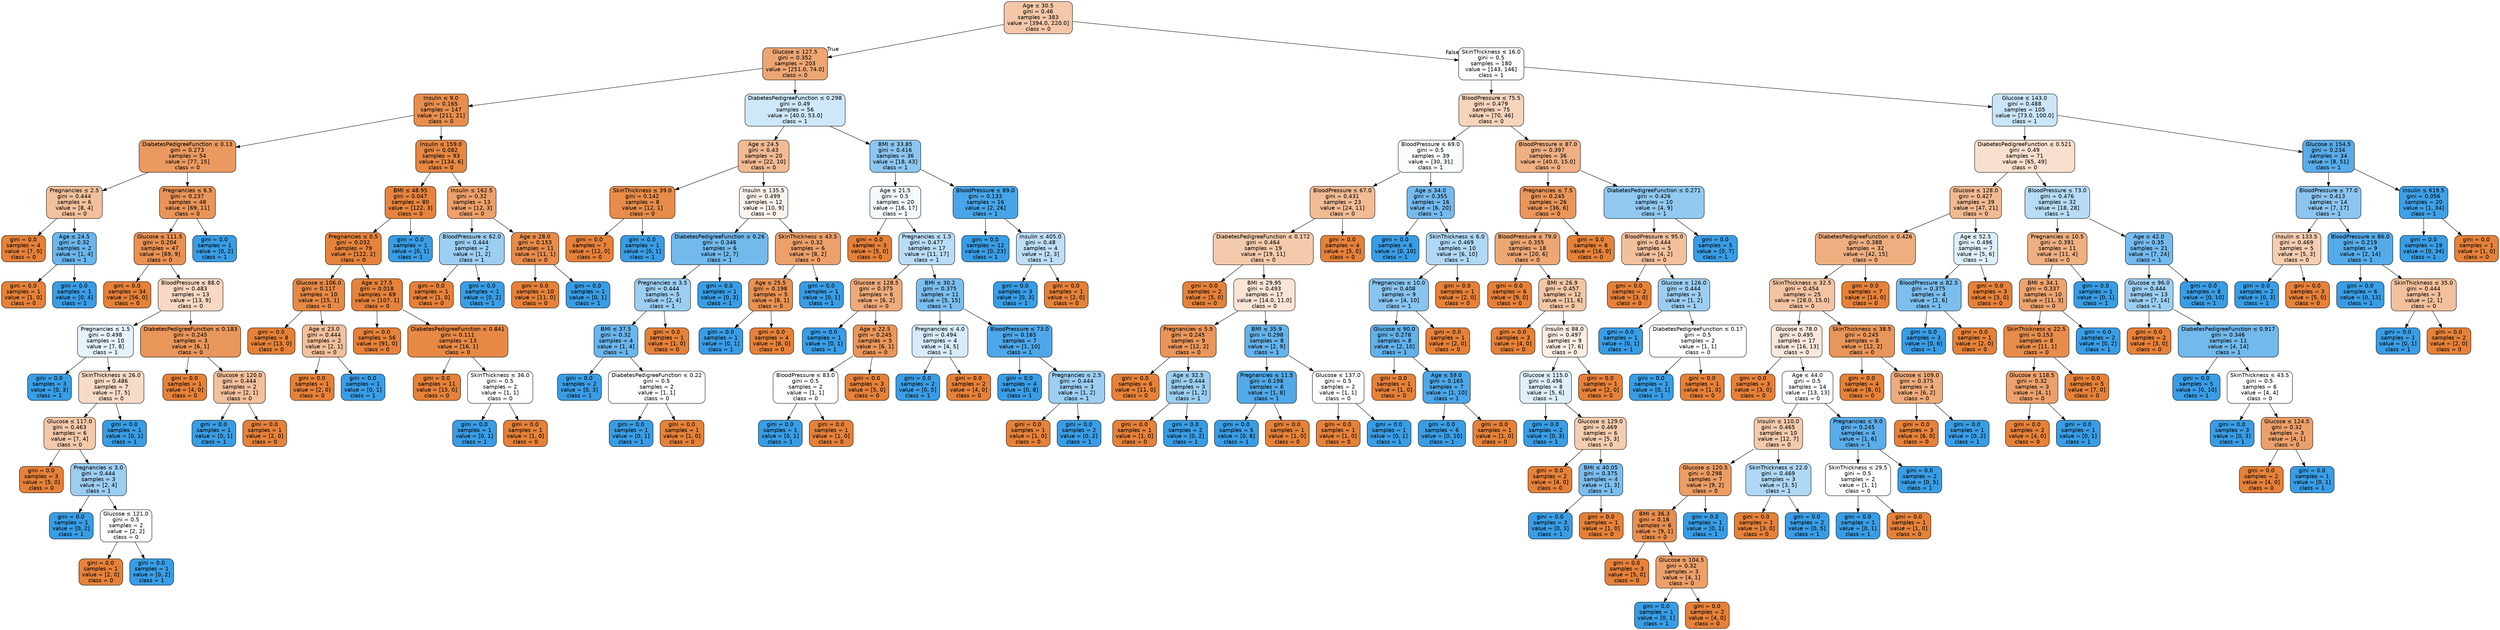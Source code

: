 digraph Tree {
node [shape=box, style="filled, rounded", color="black", fontname="helvetica"] ;
edge [fontname="helvetica"] ;
0 [label=<Age &le; 30.5<br/>gini = 0.46<br/>samples = 383<br/>value = [394.0, 220.0]<br/>class = 0>, fillcolor="#f4c7a8"] ;
1 [label=<Glucose &le; 127.5<br/>gini = 0.352<br/>samples = 203<br/>value = [251.0, 74.0]<br/>class = 0>, fillcolor="#eda673"] ;
0 -> 1 [labeldistance=2.5, labelangle=45, headlabel="True"] ;
2 [label=<Insulin &le; 9.0<br/>gini = 0.165<br/>samples = 147<br/>value = [211, 21]<br/>class = 0>, fillcolor="#e88e4d"] ;
1 -> 2 ;
3 [label=<DiabetesPedigreeFunction &le; 0.13<br/>gini = 0.273<br/>samples = 54<br/>value = [77, 15]<br/>class = 0>, fillcolor="#ea9a60"] ;
2 -> 3 ;
4 [label=<Pregnancies &le; 2.5<br/>gini = 0.444<br/>samples = 6<br/>value = [8, 4]<br/>class = 0>, fillcolor="#f2c09c"] ;
3 -> 4 ;
5 [label=<gini = 0.0<br/>samples = 4<br/>value = [7, 0]<br/>class = 0>, fillcolor="#e58139"] ;
4 -> 5 ;
6 [label=<Age &le; 24.5<br/>gini = 0.32<br/>samples = 2<br/>value = [1, 4]<br/>class = 1>, fillcolor="#6ab6ec"] ;
4 -> 6 ;
7 [label=<gini = 0.0<br/>samples = 1<br/>value = [1, 0]<br/>class = 0>, fillcolor="#e58139"] ;
6 -> 7 ;
8 [label=<gini = 0.0<br/>samples = 1<br/>value = [0, 4]<br/>class = 1>, fillcolor="#399de5"] ;
6 -> 8 ;
9 [label=<Pregnancies &le; 6.5<br/>gini = 0.237<br/>samples = 48<br/>value = [69, 11]<br/>class = 0>, fillcolor="#e99559"] ;
3 -> 9 ;
10 [label=<Glucose &le; 111.5<br/>gini = 0.204<br/>samples = 47<br/>value = [69, 9]<br/>class = 0>, fillcolor="#e89153"] ;
9 -> 10 ;
11 [label=<gini = 0.0<br/>samples = 34<br/>value = [56, 0]<br/>class = 0>, fillcolor="#e58139"] ;
10 -> 11 ;
12 [label=<BloodPressure &le; 88.0<br/>gini = 0.483<br/>samples = 13<br/>value = [13, 9]<br/>class = 0>, fillcolor="#f7d8c2"] ;
10 -> 12 ;
13 [label=<Pregnancies &le; 1.5<br/>gini = 0.498<br/>samples = 10<br/>value = [7, 8]<br/>class = 1>, fillcolor="#e6f3fc"] ;
12 -> 13 ;
14 [label=<gini = 0.0<br/>samples = 3<br/>value = [0, 3]<br/>class = 1>, fillcolor="#399de5"] ;
13 -> 14 ;
15 [label=<SkinThickness &le; 26.0<br/>gini = 0.486<br/>samples = 7<br/>value = [7, 5]<br/>class = 0>, fillcolor="#f8dbc6"] ;
13 -> 15 ;
16 [label=<Glucose &le; 117.0<br/>gini = 0.463<br/>samples = 6<br/>value = [7, 4]<br/>class = 0>, fillcolor="#f4c9aa"] ;
15 -> 16 ;
17 [label=<gini = 0.0<br/>samples = 3<br/>value = [5, 0]<br/>class = 0>, fillcolor="#e58139"] ;
16 -> 17 ;
18 [label=<Pregnancies &le; 3.0<br/>gini = 0.444<br/>samples = 3<br/>value = [2, 4]<br/>class = 1>, fillcolor="#9ccef2"] ;
16 -> 18 ;
19 [label=<gini = 0.0<br/>samples = 1<br/>value = [0, 2]<br/>class = 1>, fillcolor="#399de5"] ;
18 -> 19 ;
20 [label=<Glucose &le; 121.0<br/>gini = 0.5<br/>samples = 2<br/>value = [2, 2]<br/>class = 0>, fillcolor="#ffffff"] ;
18 -> 20 ;
21 [label=<gini = 0.0<br/>samples = 1<br/>value = [2, 0]<br/>class = 0>, fillcolor="#e58139"] ;
20 -> 21 ;
22 [label=<gini = 0.0<br/>samples = 1<br/>value = [0, 2]<br/>class = 1>, fillcolor="#399de5"] ;
20 -> 22 ;
23 [label=<gini = 0.0<br/>samples = 1<br/>value = [0, 1]<br/>class = 1>, fillcolor="#399de5"] ;
15 -> 23 ;
24 [label=<DiabetesPedigreeFunction &le; 0.183<br/>gini = 0.245<br/>samples = 3<br/>value = [6, 1]<br/>class = 0>, fillcolor="#e9965a"] ;
12 -> 24 ;
25 [label=<gini = 0.0<br/>samples = 1<br/>value = [4, 0]<br/>class = 0>, fillcolor="#e58139"] ;
24 -> 25 ;
26 [label=<Glucose &le; 120.0<br/>gini = 0.444<br/>samples = 2<br/>value = [2, 1]<br/>class = 0>, fillcolor="#f2c09c"] ;
24 -> 26 ;
27 [label=<gini = 0.0<br/>samples = 1<br/>value = [0, 1]<br/>class = 1>, fillcolor="#399de5"] ;
26 -> 27 ;
28 [label=<gini = 0.0<br/>samples = 1<br/>value = [2, 0]<br/>class = 0>, fillcolor="#e58139"] ;
26 -> 28 ;
29 [label=<gini = 0.0<br/>samples = 1<br/>value = [0, 2]<br/>class = 1>, fillcolor="#399de5"] ;
9 -> 29 ;
30 [label=<Insulin &le; 159.0<br/>gini = 0.082<br/>samples = 93<br/>value = [134, 6]<br/>class = 0>, fillcolor="#e68742"] ;
2 -> 30 ;
31 [label=<BMI &le; 48.95<br/>gini = 0.047<br/>samples = 80<br/>value = [122, 3]<br/>class = 0>, fillcolor="#e6843e"] ;
30 -> 31 ;
32 [label=<Pregnancies &le; 0.5<br/>gini = 0.032<br/>samples = 79<br/>value = [122, 2]<br/>class = 0>, fillcolor="#e5833c"] ;
31 -> 32 ;
33 [label=<Glucose &le; 106.0<br/>gini = 0.117<br/>samples = 10<br/>value = [15, 1]<br/>class = 0>, fillcolor="#e78946"] ;
32 -> 33 ;
34 [label=<gini = 0.0<br/>samples = 8<br/>value = [13, 0]<br/>class = 0>, fillcolor="#e58139"] ;
33 -> 34 ;
35 [label=<Age &le; 23.0<br/>gini = 0.444<br/>samples = 2<br/>value = [2, 1]<br/>class = 0>, fillcolor="#f2c09c"] ;
33 -> 35 ;
36 [label=<gini = 0.0<br/>samples = 1<br/>value = [2, 0]<br/>class = 0>, fillcolor="#e58139"] ;
35 -> 36 ;
37 [label=<gini = 0.0<br/>samples = 1<br/>value = [0, 1]<br/>class = 1>, fillcolor="#399de5"] ;
35 -> 37 ;
38 [label=<Age &le; 27.5<br/>gini = 0.018<br/>samples = 69<br/>value = [107, 1]<br/>class = 0>, fillcolor="#e5823b"] ;
32 -> 38 ;
39 [label=<gini = 0.0<br/>samples = 56<br/>value = [91, 0]<br/>class = 0>, fillcolor="#e58139"] ;
38 -> 39 ;
40 [label=<DiabetesPedigreeFunction &le; 0.841<br/>gini = 0.111<br/>samples = 13<br/>value = [16, 1]<br/>class = 0>, fillcolor="#e78945"] ;
38 -> 40 ;
41 [label=<gini = 0.0<br/>samples = 11<br/>value = [15, 0]<br/>class = 0>, fillcolor="#e58139"] ;
40 -> 41 ;
42 [label=<SkinThickness &le; 36.0<br/>gini = 0.5<br/>samples = 2<br/>value = [1, 1]<br/>class = 0>, fillcolor="#ffffff"] ;
40 -> 42 ;
43 [label=<gini = 0.0<br/>samples = 1<br/>value = [0, 1]<br/>class = 1>, fillcolor="#399de5"] ;
42 -> 43 ;
44 [label=<gini = 0.0<br/>samples = 1<br/>value = [1, 0]<br/>class = 0>, fillcolor="#e58139"] ;
42 -> 44 ;
45 [label=<gini = 0.0<br/>samples = 1<br/>value = [0, 1]<br/>class = 1>, fillcolor="#399de5"] ;
31 -> 45 ;
46 [label=<Insulin &le; 162.5<br/>gini = 0.32<br/>samples = 13<br/>value = [12, 3]<br/>class = 0>, fillcolor="#eca06a"] ;
30 -> 46 ;
47 [label=<BloodPressure &le; 62.0<br/>gini = 0.444<br/>samples = 2<br/>value = [1, 2]<br/>class = 1>, fillcolor="#9ccef2"] ;
46 -> 47 ;
48 [label=<gini = 0.0<br/>samples = 1<br/>value = [1, 0]<br/>class = 0>, fillcolor="#e58139"] ;
47 -> 48 ;
49 [label=<gini = 0.0<br/>samples = 1<br/>value = [0, 2]<br/>class = 1>, fillcolor="#399de5"] ;
47 -> 49 ;
50 [label=<Age &le; 28.0<br/>gini = 0.153<br/>samples = 11<br/>value = [11, 1]<br/>class = 0>, fillcolor="#e78c4b"] ;
46 -> 50 ;
51 [label=<gini = 0.0<br/>samples = 10<br/>value = [11, 0]<br/>class = 0>, fillcolor="#e58139"] ;
50 -> 51 ;
52 [label=<gini = 0.0<br/>samples = 1<br/>value = [0, 1]<br/>class = 1>, fillcolor="#399de5"] ;
50 -> 52 ;
53 [label=<DiabetesPedigreeFunction &le; 0.298<br/>gini = 0.49<br/>samples = 56<br/>value = [40.0, 53.0]<br/>class = 1>, fillcolor="#cee7f9"] ;
1 -> 53 ;
54 [label=<Age &le; 24.5<br/>gini = 0.43<br/>samples = 20<br/>value = [22, 10]<br/>class = 0>, fillcolor="#f1ba93"] ;
53 -> 54 ;
55 [label=<SkinThickness &le; 39.0<br/>gini = 0.142<br/>samples = 8<br/>value = [12, 1]<br/>class = 0>, fillcolor="#e78c49"] ;
54 -> 55 ;
56 [label=<gini = 0.0<br/>samples = 7<br/>value = [12, 0]<br/>class = 0>, fillcolor="#e58139"] ;
55 -> 56 ;
57 [label=<gini = 0.0<br/>samples = 1<br/>value = [0, 1]<br/>class = 1>, fillcolor="#399de5"] ;
55 -> 57 ;
58 [label=<Insulin &le; 135.5<br/>gini = 0.499<br/>samples = 12<br/>value = [10, 9]<br/>class = 0>, fillcolor="#fcf2eb"] ;
54 -> 58 ;
59 [label=<DiabetesPedigreeFunction &le; 0.26<br/>gini = 0.346<br/>samples = 6<br/>value = [2, 7]<br/>class = 1>, fillcolor="#72b9ec"] ;
58 -> 59 ;
60 [label=<Pregnancies &le; 3.5<br/>gini = 0.444<br/>samples = 5<br/>value = [2, 4]<br/>class = 1>, fillcolor="#9ccef2"] ;
59 -> 60 ;
61 [label=<BMI &le; 37.5<br/>gini = 0.32<br/>samples = 4<br/>value = [1, 4]<br/>class = 1>, fillcolor="#6ab6ec"] ;
60 -> 61 ;
62 [label=<gini = 0.0<br/>samples = 2<br/>value = [0, 3]<br/>class = 1>, fillcolor="#399de5"] ;
61 -> 62 ;
63 [label=<DiabetesPedigreeFunction &le; 0.22<br/>gini = 0.5<br/>samples = 2<br/>value = [1, 1]<br/>class = 0>, fillcolor="#ffffff"] ;
61 -> 63 ;
64 [label=<gini = 0.0<br/>samples = 1<br/>value = [0, 1]<br/>class = 1>, fillcolor="#399de5"] ;
63 -> 64 ;
65 [label=<gini = 0.0<br/>samples = 1<br/>value = [1, 0]<br/>class = 0>, fillcolor="#e58139"] ;
63 -> 65 ;
66 [label=<gini = 0.0<br/>samples = 1<br/>value = [1, 0]<br/>class = 0>, fillcolor="#e58139"] ;
60 -> 66 ;
67 [label=<gini = 0.0<br/>samples = 1<br/>value = [0, 3]<br/>class = 1>, fillcolor="#399de5"] ;
59 -> 67 ;
68 [label=<SkinThickness &le; 43.5<br/>gini = 0.32<br/>samples = 6<br/>value = [8, 2]<br/>class = 0>, fillcolor="#eca06a"] ;
58 -> 68 ;
69 [label=<Age &le; 25.5<br/>gini = 0.198<br/>samples = 5<br/>value = [8, 1]<br/>class = 0>, fillcolor="#e89152"] ;
68 -> 69 ;
70 [label=<gini = 0.0<br/>samples = 1<br/>value = [0, 1]<br/>class = 1>, fillcolor="#399de5"] ;
69 -> 70 ;
71 [label=<gini = 0.0<br/>samples = 4<br/>value = [8, 0]<br/>class = 0>, fillcolor="#e58139"] ;
69 -> 71 ;
72 [label=<gini = 0.0<br/>samples = 1<br/>value = [0, 1]<br/>class = 1>, fillcolor="#399de5"] ;
68 -> 72 ;
73 [label=<BMI &le; 33.85<br/>gini = 0.416<br/>samples = 36<br/>value = [18, 43]<br/>class = 1>, fillcolor="#8cc6f0"] ;
53 -> 73 ;
74 [label=<Age &le; 21.5<br/>gini = 0.5<br/>samples = 20<br/>value = [16, 17]<br/>class = 1>, fillcolor="#f3f9fd"] ;
73 -> 74 ;
75 [label=<gini = 0.0<br/>samples = 3<br/>value = [5, 0]<br/>class = 0>, fillcolor="#e58139"] ;
74 -> 75 ;
76 [label=<Pregnancies &le; 1.5<br/>gini = 0.477<br/>samples = 17<br/>value = [11, 17]<br/>class = 1>, fillcolor="#b9dcf6"] ;
74 -> 76 ;
77 [label=<Glucose &le; 128.5<br/>gini = 0.375<br/>samples = 6<br/>value = [6, 2]<br/>class = 0>, fillcolor="#eeab7b"] ;
76 -> 77 ;
78 [label=<gini = 0.0<br/>samples = 1<br/>value = [0, 1]<br/>class = 1>, fillcolor="#399de5"] ;
77 -> 78 ;
79 [label=<Age &le; 22.5<br/>gini = 0.245<br/>samples = 5<br/>value = [6, 1]<br/>class = 0>, fillcolor="#e9965a"] ;
77 -> 79 ;
80 [label=<BloodPressure &le; 83.0<br/>gini = 0.5<br/>samples = 2<br/>value = [1, 1]<br/>class = 0>, fillcolor="#ffffff"] ;
79 -> 80 ;
81 [label=<gini = 0.0<br/>samples = 1<br/>value = [0, 1]<br/>class = 1>, fillcolor="#399de5"] ;
80 -> 81 ;
82 [label=<gini = 0.0<br/>samples = 1<br/>value = [1, 0]<br/>class = 0>, fillcolor="#e58139"] ;
80 -> 82 ;
83 [label=<gini = 0.0<br/>samples = 3<br/>value = [5, 0]<br/>class = 0>, fillcolor="#e58139"] ;
79 -> 83 ;
84 [label=<BMI &le; 30.2<br/>gini = 0.375<br/>samples = 11<br/>value = [5, 15]<br/>class = 1>, fillcolor="#7bbeee"] ;
76 -> 84 ;
85 [label=<Pregnancies &le; 4.0<br/>gini = 0.494<br/>samples = 4<br/>value = [4, 5]<br/>class = 1>, fillcolor="#d7ebfa"] ;
84 -> 85 ;
86 [label=<gini = 0.0<br/>samples = 2<br/>value = [0, 5]<br/>class = 1>, fillcolor="#399de5"] ;
85 -> 86 ;
87 [label=<gini = 0.0<br/>samples = 2<br/>value = [4, 0]<br/>class = 0>, fillcolor="#e58139"] ;
85 -> 87 ;
88 [label=<BloodPressure &le; 73.0<br/>gini = 0.165<br/>samples = 7<br/>value = [1, 10]<br/>class = 1>, fillcolor="#4da7e8"] ;
84 -> 88 ;
89 [label=<gini = 0.0<br/>samples = 4<br/>value = [0, 8]<br/>class = 1>, fillcolor="#399de5"] ;
88 -> 89 ;
90 [label=<Pregnancies &le; 2.5<br/>gini = 0.444<br/>samples = 3<br/>value = [1, 2]<br/>class = 1>, fillcolor="#9ccef2"] ;
88 -> 90 ;
91 [label=<gini = 0.0<br/>samples = 1<br/>value = [1, 0]<br/>class = 0>, fillcolor="#e58139"] ;
90 -> 91 ;
92 [label=<gini = 0.0<br/>samples = 2<br/>value = [0, 2]<br/>class = 1>, fillcolor="#399de5"] ;
90 -> 92 ;
93 [label=<BloodPressure &le; 89.0<br/>gini = 0.133<br/>samples = 16<br/>value = [2, 26]<br/>class = 1>, fillcolor="#48a5e7"] ;
73 -> 93 ;
94 [label=<gini = 0.0<br/>samples = 12<br/>value = [0, 23]<br/>class = 1>, fillcolor="#399de5"] ;
93 -> 94 ;
95 [label=<Insulin &le; 405.0<br/>gini = 0.48<br/>samples = 4<br/>value = [2, 3]<br/>class = 1>, fillcolor="#bddef6"] ;
93 -> 95 ;
96 [label=<gini = 0.0<br/>samples = 3<br/>value = [0, 3]<br/>class = 1>, fillcolor="#399de5"] ;
95 -> 96 ;
97 [label=<gini = 0.0<br/>samples = 1<br/>value = [2, 0]<br/>class = 0>, fillcolor="#e58139"] ;
95 -> 97 ;
98 [label=<SkinThickness &le; 16.0<br/>gini = 0.5<br/>samples = 180<br/>value = [143, 146]<br/>class = 1>, fillcolor="#fbfdfe"] ;
0 -> 98 [labeldistance=2.5, labelangle=-45, headlabel="False"] ;
99 [label=<BloodPressure &le; 75.5<br/>gini = 0.479<br/>samples = 75<br/>value = [70, 46]<br/>class = 0>, fillcolor="#f6d4bb"] ;
98 -> 99 ;
100 [label=<BloodPressure &le; 69.0<br/>gini = 0.5<br/>samples = 39<br/>value = [30, 31]<br/>class = 1>, fillcolor="#f9fcfe"] ;
99 -> 100 ;
101 [label=<BloodPressure &le; 67.0<br/>gini = 0.431<br/>samples = 23<br/>value = [24, 11]<br/>class = 0>, fillcolor="#f1bb94"] ;
100 -> 101 ;
102 [label=<DiabetesPedigreeFunction &le; 0.172<br/>gini = 0.464<br/>samples = 19<br/>value = [19, 11]<br/>class = 0>, fillcolor="#f4caac"] ;
101 -> 102 ;
103 [label=<gini = 0.0<br/>samples = 2<br/>value = [5, 0]<br/>class = 0>, fillcolor="#e58139"] ;
102 -> 103 ;
104 [label=<BMI &le; 29.95<br/>gini = 0.493<br/>samples = 17<br/>value = [14.0, 11.0]<br/>class = 0>, fillcolor="#f9e4d5"] ;
102 -> 104 ;
105 [label=<Pregnancies &le; 5.5<br/>gini = 0.245<br/>samples = 9<br/>value = [12, 2]<br/>class = 0>, fillcolor="#e9965a"] ;
104 -> 105 ;
106 [label=<gini = 0.0<br/>samples = 6<br/>value = [11, 0]<br/>class = 0>, fillcolor="#e58139"] ;
105 -> 106 ;
107 [label=<Age &le; 32.5<br/>gini = 0.444<br/>samples = 3<br/>value = [1, 2]<br/>class = 1>, fillcolor="#9ccef2"] ;
105 -> 107 ;
108 [label=<gini = 0.0<br/>samples = 1<br/>value = [1, 0]<br/>class = 0>, fillcolor="#e58139"] ;
107 -> 108 ;
109 [label=<gini = 0.0<br/>samples = 2<br/>value = [0, 2]<br/>class = 1>, fillcolor="#399de5"] ;
107 -> 109 ;
110 [label=<BMI &le; 35.9<br/>gini = 0.298<br/>samples = 8<br/>value = [2, 9]<br/>class = 1>, fillcolor="#65b3eb"] ;
104 -> 110 ;
111 [label=<Pregnancies &le; 11.5<br/>gini = 0.198<br/>samples = 6<br/>value = [1, 8]<br/>class = 1>, fillcolor="#52a9e8"] ;
110 -> 111 ;
112 [label=<gini = 0.0<br/>samples = 5<br/>value = [0, 8]<br/>class = 1>, fillcolor="#399de5"] ;
111 -> 112 ;
113 [label=<gini = 0.0<br/>samples = 1<br/>value = [1, 0]<br/>class = 0>, fillcolor="#e58139"] ;
111 -> 113 ;
114 [label=<Glucose &le; 137.0<br/>gini = 0.5<br/>samples = 2<br/>value = [1, 1]<br/>class = 0>, fillcolor="#ffffff"] ;
110 -> 114 ;
115 [label=<gini = 0.0<br/>samples = 1<br/>value = [1, 0]<br/>class = 0>, fillcolor="#e58139"] ;
114 -> 115 ;
116 [label=<gini = 0.0<br/>samples = 1<br/>value = [0, 1]<br/>class = 1>, fillcolor="#399de5"] ;
114 -> 116 ;
117 [label=<gini = 0.0<br/>samples = 4<br/>value = [5, 0]<br/>class = 0>, fillcolor="#e58139"] ;
101 -> 117 ;
118 [label=<Age &le; 34.0<br/>gini = 0.355<br/>samples = 16<br/>value = [6, 20]<br/>class = 1>, fillcolor="#74baed"] ;
100 -> 118 ;
119 [label=<gini = 0.0<br/>samples = 6<br/>value = [0, 10]<br/>class = 1>, fillcolor="#399de5"] ;
118 -> 119 ;
120 [label=<SkinThickness &le; 6.0<br/>gini = 0.469<br/>samples = 10<br/>value = [6, 10]<br/>class = 1>, fillcolor="#b0d8f5"] ;
118 -> 120 ;
121 [label=<Pregnancies &le; 10.0<br/>gini = 0.408<br/>samples = 9<br/>value = [4, 10]<br/>class = 1>, fillcolor="#88c4ef"] ;
120 -> 121 ;
122 [label=<Glucose &le; 90.0<br/>gini = 0.278<br/>samples = 8<br/>value = [2, 10]<br/>class = 1>, fillcolor="#61b1ea"] ;
121 -> 122 ;
123 [label=<gini = 0.0<br/>samples = 1<br/>value = [1, 0]<br/>class = 0>, fillcolor="#e58139"] ;
122 -> 123 ;
124 [label=<Age &le; 59.0<br/>gini = 0.165<br/>samples = 7<br/>value = [1, 10]<br/>class = 1>, fillcolor="#4da7e8"] ;
122 -> 124 ;
125 [label=<gini = 0.0<br/>samples = 6<br/>value = [0, 10]<br/>class = 1>, fillcolor="#399de5"] ;
124 -> 125 ;
126 [label=<gini = 0.0<br/>samples = 1<br/>value = [1, 0]<br/>class = 0>, fillcolor="#e58139"] ;
124 -> 126 ;
127 [label=<gini = 0.0<br/>samples = 1<br/>value = [2, 0]<br/>class = 0>, fillcolor="#e58139"] ;
121 -> 127 ;
128 [label=<gini = 0.0<br/>samples = 1<br/>value = [2, 0]<br/>class = 0>, fillcolor="#e58139"] ;
120 -> 128 ;
129 [label=<BloodPressure &le; 87.0<br/>gini = 0.397<br/>samples = 36<br/>value = [40.0, 15.0]<br/>class = 0>, fillcolor="#efb083"] ;
99 -> 129 ;
130 [label=<Pregnancies &le; 7.5<br/>gini = 0.245<br/>samples = 26<br/>value = [36, 6]<br/>class = 0>, fillcolor="#e9965a"] ;
129 -> 130 ;
131 [label=<BloodPressure &le; 79.0<br/>gini = 0.355<br/>samples = 18<br/>value = [20, 6]<br/>class = 0>, fillcolor="#eda774"] ;
130 -> 131 ;
132 [label=<gini = 0.0<br/>samples = 6<br/>value = [9, 0]<br/>class = 0>, fillcolor="#e58139"] ;
131 -> 132 ;
133 [label=<BMI &le; 26.9<br/>gini = 0.457<br/>samples = 12<br/>value = [11, 6]<br/>class = 0>, fillcolor="#f3c6a5"] ;
131 -> 133 ;
134 [label=<gini = 0.0<br/>samples = 3<br/>value = [4, 0]<br/>class = 0>, fillcolor="#e58139"] ;
133 -> 134 ;
135 [label=<Insulin &le; 88.0<br/>gini = 0.497<br/>samples = 9<br/>value = [7, 6]<br/>class = 0>, fillcolor="#fbede3"] ;
133 -> 135 ;
136 [label=<Glucose &le; 115.0<br/>gini = 0.496<br/>samples = 8<br/>value = [5, 6]<br/>class = 1>, fillcolor="#deeffb"] ;
135 -> 136 ;
137 [label=<gini = 0.0<br/>samples = 2<br/>value = [0, 3]<br/>class = 1>, fillcolor="#399de5"] ;
136 -> 137 ;
138 [label=<Glucose &le; 129.0<br/>gini = 0.469<br/>samples = 6<br/>value = [5, 3]<br/>class = 0>, fillcolor="#f5cdb0"] ;
136 -> 138 ;
139 [label=<gini = 0.0<br/>samples = 2<br/>value = [4, 0]<br/>class = 0>, fillcolor="#e58139"] ;
138 -> 139 ;
140 [label=<BMI &le; 40.05<br/>gini = 0.375<br/>samples = 4<br/>value = [1, 3]<br/>class = 1>, fillcolor="#7bbeee"] ;
138 -> 140 ;
141 [label=<gini = 0.0<br/>samples = 3<br/>value = [0, 3]<br/>class = 1>, fillcolor="#399de5"] ;
140 -> 141 ;
142 [label=<gini = 0.0<br/>samples = 1<br/>value = [1, 0]<br/>class = 0>, fillcolor="#e58139"] ;
140 -> 142 ;
143 [label=<gini = 0.0<br/>samples = 1<br/>value = [2, 0]<br/>class = 0>, fillcolor="#e58139"] ;
135 -> 143 ;
144 [label=<gini = 0.0<br/>samples = 8<br/>value = [16, 0]<br/>class = 0>, fillcolor="#e58139"] ;
130 -> 144 ;
145 [label=<DiabetesPedigreeFunction &le; 0.271<br/>gini = 0.426<br/>samples = 10<br/>value = [4, 9]<br/>class = 1>, fillcolor="#91c9f1"] ;
129 -> 145 ;
146 [label=<BloodPressure &le; 95.0<br/>gini = 0.444<br/>samples = 5<br/>value = [4, 2]<br/>class = 0>, fillcolor="#f2c09c"] ;
145 -> 146 ;
147 [label=<gini = 0.0<br/>samples = 2<br/>value = [3, 0]<br/>class = 0>, fillcolor="#e58139"] ;
146 -> 147 ;
148 [label=<Glucose &le; 126.0<br/>gini = 0.444<br/>samples = 3<br/>value = [1, 2]<br/>class = 1>, fillcolor="#9ccef2"] ;
146 -> 148 ;
149 [label=<gini = 0.0<br/>samples = 1<br/>value = [0, 1]<br/>class = 1>, fillcolor="#399de5"] ;
148 -> 149 ;
150 [label=<DiabetesPedigreeFunction &le; 0.17<br/>gini = 0.5<br/>samples = 2<br/>value = [1, 1]<br/>class = 0>, fillcolor="#ffffff"] ;
148 -> 150 ;
151 [label=<gini = 0.0<br/>samples = 1<br/>value = [0, 1]<br/>class = 1>, fillcolor="#399de5"] ;
150 -> 151 ;
152 [label=<gini = 0.0<br/>samples = 1<br/>value = [1, 0]<br/>class = 0>, fillcolor="#e58139"] ;
150 -> 152 ;
153 [label=<gini = 0.0<br/>samples = 5<br/>value = [0, 7]<br/>class = 1>, fillcolor="#399de5"] ;
145 -> 153 ;
154 [label=<Glucose &le; 143.0<br/>gini = 0.488<br/>samples = 105<br/>value = [73.0, 100.0]<br/>class = 1>, fillcolor="#cae5f8"] ;
98 -> 154 ;
155 [label=<DiabetesPedigreeFunction &le; 0.521<br/>gini = 0.49<br/>samples = 71<br/>value = [65, 49]<br/>class = 0>, fillcolor="#f9e0ce"] ;
154 -> 155 ;
156 [label=<Glucose &le; 128.0<br/>gini = 0.427<br/>samples = 39<br/>value = [47, 21]<br/>class = 0>, fillcolor="#f1b991"] ;
155 -> 156 ;
157 [label=<DiabetesPedigreeFunction &le; 0.426<br/>gini = 0.388<br/>samples = 32<br/>value = [42, 15]<br/>class = 0>, fillcolor="#eeae80"] ;
156 -> 157 ;
158 [label=<SkinThickness &le; 32.5<br/>gini = 0.454<br/>samples = 25<br/>value = [28.0, 15.0]<br/>class = 0>, fillcolor="#f3c4a3"] ;
157 -> 158 ;
159 [label=<Glucose &le; 78.0<br/>gini = 0.495<br/>samples = 17<br/>value = [16, 13]<br/>class = 0>, fillcolor="#fae7da"] ;
158 -> 159 ;
160 [label=<gini = 0.0<br/>samples = 3<br/>value = [3, 0]<br/>class = 0>, fillcolor="#e58139"] ;
159 -> 160 ;
161 [label=<Age &le; 44.0<br/>gini = 0.5<br/>samples = 14<br/>value = [13, 13]<br/>class = 0>, fillcolor="#ffffff"] ;
159 -> 161 ;
162 [label=<Insulin &le; 110.0<br/>gini = 0.465<br/>samples = 10<br/>value = [12, 7]<br/>class = 0>, fillcolor="#f4caac"] ;
161 -> 162 ;
163 [label=<Glucose &le; 120.5<br/>gini = 0.298<br/>samples = 7<br/>value = [9, 2]<br/>class = 0>, fillcolor="#eb9d65"] ;
162 -> 163 ;
164 [label=<BMI &le; 36.3<br/>gini = 0.18<br/>samples = 6<br/>value = [9, 1]<br/>class = 0>, fillcolor="#e88f4f"] ;
163 -> 164 ;
165 [label=<gini = 0.0<br/>samples = 3<br/>value = [5, 0]<br/>class = 0>, fillcolor="#e58139"] ;
164 -> 165 ;
166 [label=<Glucose &le; 104.5<br/>gini = 0.32<br/>samples = 3<br/>value = [4, 1]<br/>class = 0>, fillcolor="#eca06a"] ;
164 -> 166 ;
167 [label=<gini = 0.0<br/>samples = 1<br/>value = [0, 1]<br/>class = 1>, fillcolor="#399de5"] ;
166 -> 167 ;
168 [label=<gini = 0.0<br/>samples = 2<br/>value = [4, 0]<br/>class = 0>, fillcolor="#e58139"] ;
166 -> 168 ;
169 [label=<gini = 0.0<br/>samples = 1<br/>value = [0, 1]<br/>class = 1>, fillcolor="#399de5"] ;
163 -> 169 ;
170 [label=<SkinThickness &le; 22.0<br/>gini = 0.469<br/>samples = 3<br/>value = [3, 5]<br/>class = 1>, fillcolor="#b0d8f5"] ;
162 -> 170 ;
171 [label=<gini = 0.0<br/>samples = 1<br/>value = [3, 0]<br/>class = 0>, fillcolor="#e58139"] ;
170 -> 171 ;
172 [label=<gini = 0.0<br/>samples = 2<br/>value = [0, 5]<br/>class = 1>, fillcolor="#399de5"] ;
170 -> 172 ;
173 [label=<Pregnancies &le; 9.0<br/>gini = 0.245<br/>samples = 4<br/>value = [1, 6]<br/>class = 1>, fillcolor="#5aade9"] ;
161 -> 173 ;
174 [label=<SkinThickness &le; 29.5<br/>gini = 0.5<br/>samples = 2<br/>value = [1, 1]<br/>class = 0>, fillcolor="#ffffff"] ;
173 -> 174 ;
175 [label=<gini = 0.0<br/>samples = 1<br/>value = [0, 1]<br/>class = 1>, fillcolor="#399de5"] ;
174 -> 175 ;
176 [label=<gini = 0.0<br/>samples = 1<br/>value = [1, 0]<br/>class = 0>, fillcolor="#e58139"] ;
174 -> 176 ;
177 [label=<gini = 0.0<br/>samples = 2<br/>value = [0, 5]<br/>class = 1>, fillcolor="#399de5"] ;
173 -> 177 ;
178 [label=<SkinThickness &le; 38.5<br/>gini = 0.245<br/>samples = 8<br/>value = [12, 2]<br/>class = 0>, fillcolor="#e9965a"] ;
158 -> 178 ;
179 [label=<gini = 0.0<br/>samples = 4<br/>value = [6, 0]<br/>class = 0>, fillcolor="#e58139"] ;
178 -> 179 ;
180 [label=<Glucose &le; 109.0<br/>gini = 0.375<br/>samples = 4<br/>value = [6, 2]<br/>class = 0>, fillcolor="#eeab7b"] ;
178 -> 180 ;
181 [label=<gini = 0.0<br/>samples = 3<br/>value = [6, 0]<br/>class = 0>, fillcolor="#e58139"] ;
180 -> 181 ;
182 [label=<gini = 0.0<br/>samples = 1<br/>value = [0, 2]<br/>class = 1>, fillcolor="#399de5"] ;
180 -> 182 ;
183 [label=<gini = 0.0<br/>samples = 7<br/>value = [14, 0]<br/>class = 0>, fillcolor="#e58139"] ;
157 -> 183 ;
184 [label=<Age &le; 52.5<br/>gini = 0.496<br/>samples = 7<br/>value = [5, 6]<br/>class = 1>, fillcolor="#deeffb"] ;
156 -> 184 ;
185 [label=<BloodPressure &le; 82.5<br/>gini = 0.375<br/>samples = 4<br/>value = [2, 6]<br/>class = 1>, fillcolor="#7bbeee"] ;
184 -> 185 ;
186 [label=<gini = 0.0<br/>samples = 3<br/>value = [0, 6]<br/>class = 1>, fillcolor="#399de5"] ;
185 -> 186 ;
187 [label=<gini = 0.0<br/>samples = 1<br/>value = [2, 0]<br/>class = 0>, fillcolor="#e58139"] ;
185 -> 187 ;
188 [label=<gini = 0.0<br/>samples = 3<br/>value = [3, 0]<br/>class = 0>, fillcolor="#e58139"] ;
184 -> 188 ;
189 [label=<BloodPressure &le; 73.0<br/>gini = 0.476<br/>samples = 32<br/>value = [18, 28]<br/>class = 1>, fillcolor="#b8dcf6"] ;
155 -> 189 ;
190 [label=<Pregnancies &le; 10.5<br/>gini = 0.391<br/>samples = 11<br/>value = [11, 4]<br/>class = 0>, fillcolor="#eeaf81"] ;
189 -> 190 ;
191 [label=<BMI &le; 34.1<br/>gini = 0.337<br/>samples = 10<br/>value = [11, 3]<br/>class = 0>, fillcolor="#eca36f"] ;
190 -> 191 ;
192 [label=<SkinThickness &le; 22.5<br/>gini = 0.153<br/>samples = 8<br/>value = [11, 1]<br/>class = 0>, fillcolor="#e78c4b"] ;
191 -> 192 ;
193 [label=<Glucose &le; 118.5<br/>gini = 0.32<br/>samples = 3<br/>value = [4, 1]<br/>class = 0>, fillcolor="#eca06a"] ;
192 -> 193 ;
194 [label=<gini = 0.0<br/>samples = 2<br/>value = [4, 0]<br/>class = 0>, fillcolor="#e58139"] ;
193 -> 194 ;
195 [label=<gini = 0.0<br/>samples = 1<br/>value = [0, 1]<br/>class = 1>, fillcolor="#399de5"] ;
193 -> 195 ;
196 [label=<gini = 0.0<br/>samples = 5<br/>value = [7, 0]<br/>class = 0>, fillcolor="#e58139"] ;
192 -> 196 ;
197 [label=<gini = 0.0<br/>samples = 2<br/>value = [0, 2]<br/>class = 1>, fillcolor="#399de5"] ;
191 -> 197 ;
198 [label=<gini = 0.0<br/>samples = 1<br/>value = [0, 1]<br/>class = 1>, fillcolor="#399de5"] ;
190 -> 198 ;
199 [label=<Age &le; 42.0<br/>gini = 0.35<br/>samples = 21<br/>value = [7, 24]<br/>class = 1>, fillcolor="#73baed"] ;
189 -> 199 ;
200 [label=<Glucose &le; 96.0<br/>gini = 0.444<br/>samples = 13<br/>value = [7, 14]<br/>class = 1>, fillcolor="#9ccef2"] ;
199 -> 200 ;
201 [label=<gini = 0.0<br/>samples = 2<br/>value = [3, 0]<br/>class = 0>, fillcolor="#e58139"] ;
200 -> 201 ;
202 [label=<DiabetesPedigreeFunction &le; 0.917<br/>gini = 0.346<br/>samples = 11<br/>value = [4, 14]<br/>class = 1>, fillcolor="#72b9ec"] ;
200 -> 202 ;
203 [label=<gini = 0.0<br/>samples = 5<br/>value = [0, 10]<br/>class = 1>, fillcolor="#399de5"] ;
202 -> 203 ;
204 [label=<SkinThickness &le; 43.5<br/>gini = 0.5<br/>samples = 6<br/>value = [4, 4]<br/>class = 0>, fillcolor="#ffffff"] ;
202 -> 204 ;
205 [label=<gini = 0.0<br/>samples = 3<br/>value = [0, 3]<br/>class = 1>, fillcolor="#399de5"] ;
204 -> 205 ;
206 [label=<Glucose &le; 124.5<br/>gini = 0.32<br/>samples = 3<br/>value = [4, 1]<br/>class = 0>, fillcolor="#eca06a"] ;
204 -> 206 ;
207 [label=<gini = 0.0<br/>samples = 2<br/>value = [4, 0]<br/>class = 0>, fillcolor="#e58139"] ;
206 -> 207 ;
208 [label=<gini = 0.0<br/>samples = 1<br/>value = [0, 1]<br/>class = 1>, fillcolor="#399de5"] ;
206 -> 208 ;
209 [label=<gini = 0.0<br/>samples = 8<br/>value = [0, 10]<br/>class = 1>, fillcolor="#399de5"] ;
199 -> 209 ;
210 [label=<Glucose &le; 154.5<br/>gini = 0.234<br/>samples = 34<br/>value = [8, 51]<br/>class = 1>, fillcolor="#58ace9"] ;
154 -> 210 ;
211 [label=<BloodPressure &le; 77.0<br/>gini = 0.413<br/>samples = 14<br/>value = [7, 17]<br/>class = 1>, fillcolor="#8bc5f0"] ;
210 -> 211 ;
212 [label=<Insulin &le; 133.5<br/>gini = 0.469<br/>samples = 5<br/>value = [5, 3]<br/>class = 0>, fillcolor="#f5cdb0"] ;
211 -> 212 ;
213 [label=<gini = 0.0<br/>samples = 2<br/>value = [0, 3]<br/>class = 1>, fillcolor="#399de5"] ;
212 -> 213 ;
214 [label=<gini = 0.0<br/>samples = 3<br/>value = [5, 0]<br/>class = 0>, fillcolor="#e58139"] ;
212 -> 214 ;
215 [label=<BloodPressure &le; 86.0<br/>gini = 0.219<br/>samples = 9<br/>value = [2, 14]<br/>class = 1>, fillcolor="#55abe9"] ;
211 -> 215 ;
216 [label=<gini = 0.0<br/>samples = 6<br/>value = [0, 13]<br/>class = 1>, fillcolor="#399de5"] ;
215 -> 216 ;
217 [label=<SkinThickness &le; 35.0<br/>gini = 0.444<br/>samples = 3<br/>value = [2, 1]<br/>class = 0>, fillcolor="#f2c09c"] ;
215 -> 217 ;
218 [label=<gini = 0.0<br/>samples = 1<br/>value = [0, 1]<br/>class = 1>, fillcolor="#399de5"] ;
217 -> 218 ;
219 [label=<gini = 0.0<br/>samples = 2<br/>value = [2, 0]<br/>class = 0>, fillcolor="#e58139"] ;
217 -> 219 ;
220 [label=<Insulin &le; 619.5<br/>gini = 0.056<br/>samples = 20<br/>value = [1, 34]<br/>class = 1>, fillcolor="#3fa0e6"] ;
210 -> 220 ;
221 [label=<gini = 0.0<br/>samples = 19<br/>value = [0, 34]<br/>class = 1>, fillcolor="#399de5"] ;
220 -> 221 ;
222 [label=<gini = 0.0<br/>samples = 1<br/>value = [1, 0]<br/>class = 0>, fillcolor="#e58139"] ;
220 -> 222 ;
}